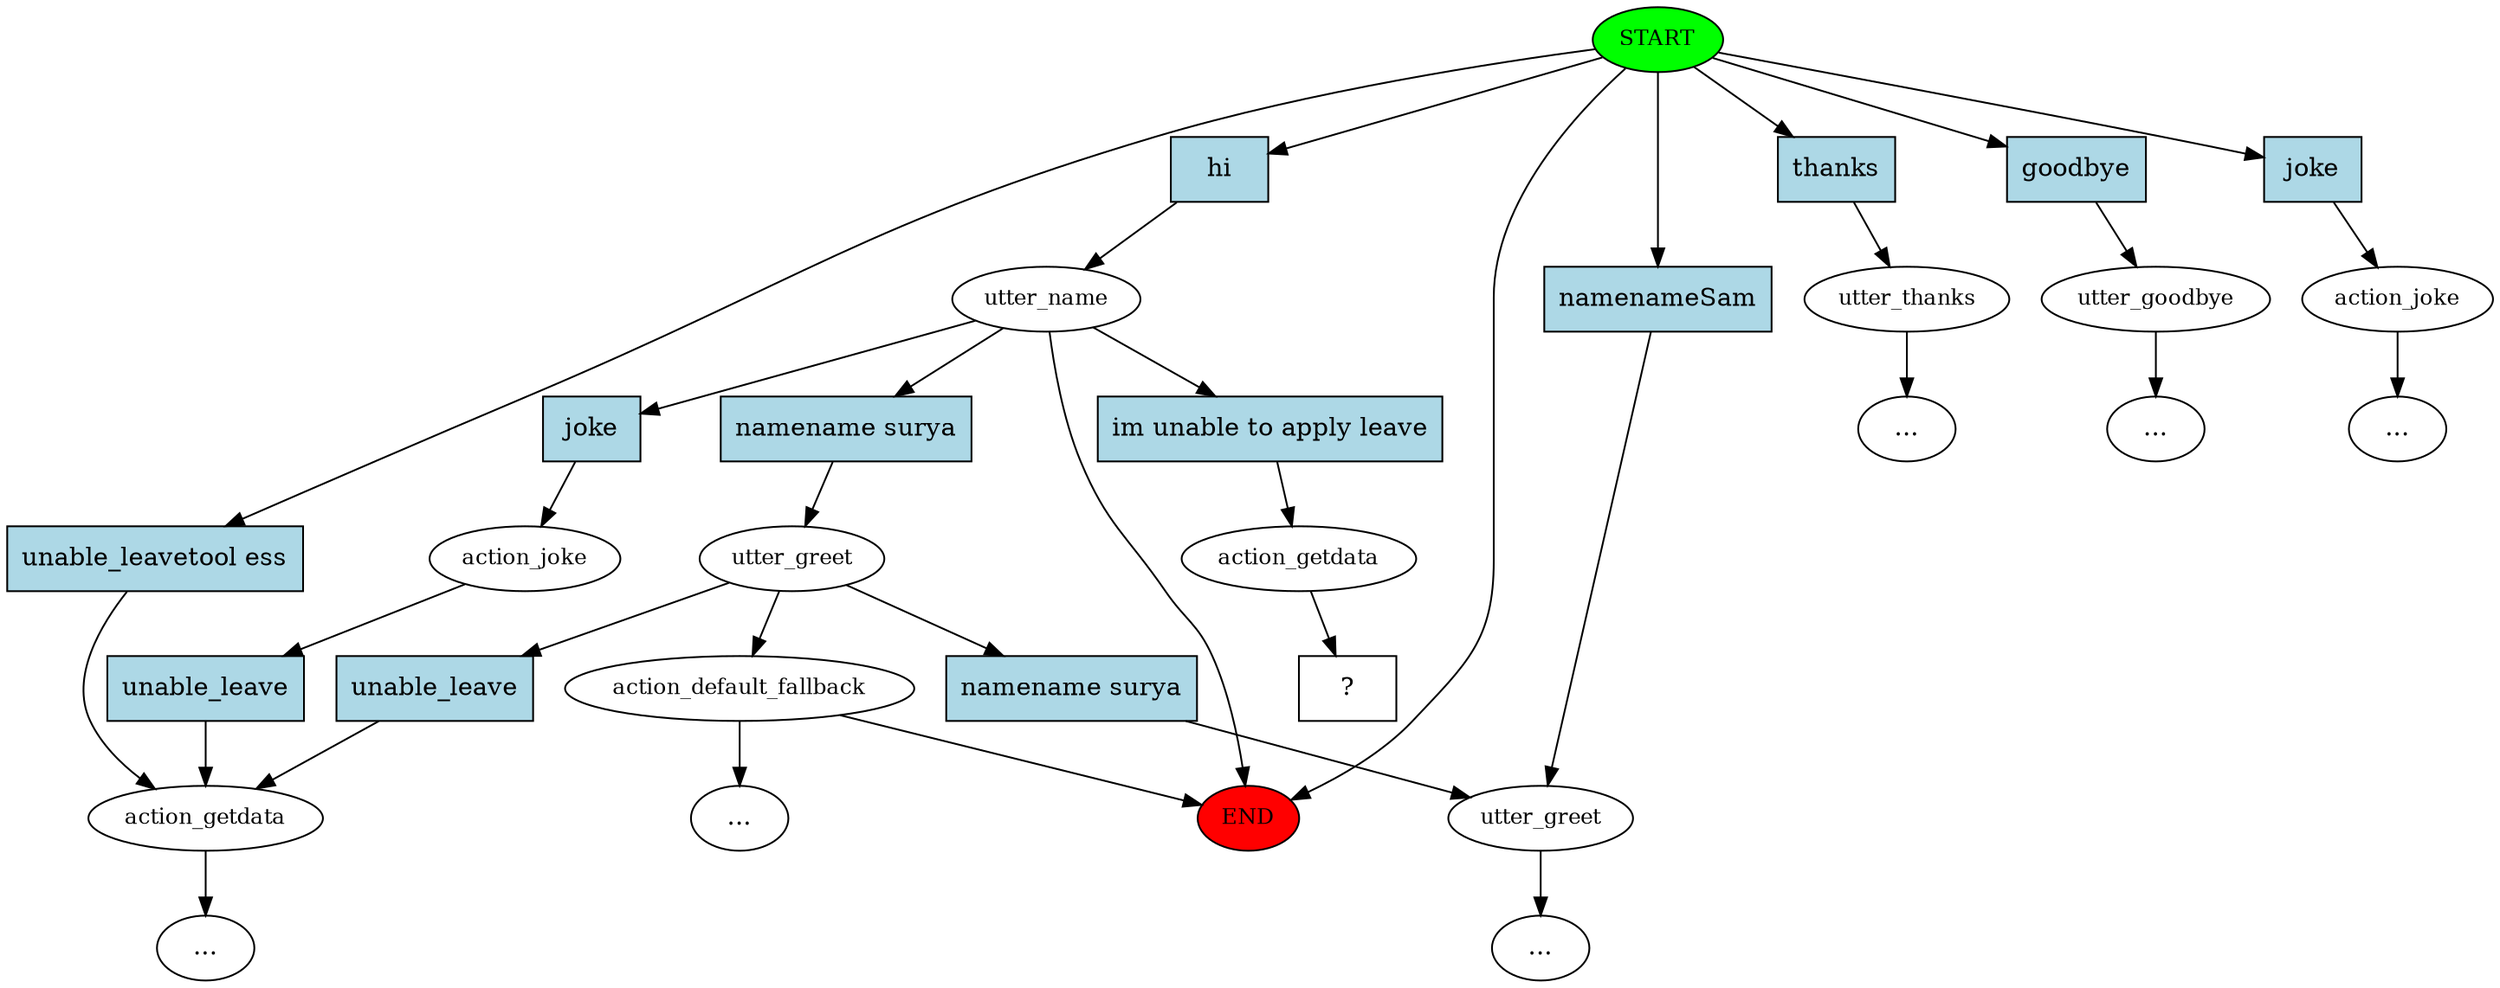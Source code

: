 digraph  {
0 [class="start active", fillcolor=green, fontsize=12, label=START, style=filled];
"-1" [class=end, fillcolor=red, fontsize=12, label=END, style=filled];
1 [class=active, fontsize=12, label=utter_name];
2 [class="", fontsize=12, label=utter_greet];
3 [class="", fontsize=12, label=action_default_fallback];
9 [class="", fontsize=12, label=action_getdata];
11 [class="", fontsize=12, label=utter_greet];
13 [class="", fontsize=12, label=action_joke];
18 [class="", fontsize=12, label=utter_thanks];
"-7" [class=ellipsis, label="..."];
19 [class="", fontsize=12, label=utter_goodbye];
"-8" [class=ellipsis, label="..."];
"-9" [class=ellipsis, label="..."];
"-10" [class=ellipsis, label="..."];
26 [class="", fontsize=12, label=action_joke];
"-11" [class=ellipsis, label="..."];
"-13" [class=ellipsis, label="..."];
32 [class=active, fontsize=12, label=action_getdata];
33 [class="intent dashed active", label="  ?  ", shape=rect];
34 [class="intent active", fillcolor=lightblue, label=hi, shape=rect, style=filled];
35 [class=intent, fillcolor=lightblue, label=namenameSam, shape=rect, style=filled];
36 [class=intent, fillcolor=lightblue, label=thanks, shape=rect, style=filled];
37 [class=intent, fillcolor=lightblue, label=goodbye, shape=rect, style=filled];
38 [class=intent, fillcolor=lightblue, label=joke, shape=rect, style=filled];
39 [class=intent, fillcolor=lightblue, label="unable_leavetool ess", shape=rect, style=filled];
40 [class=intent, fillcolor=lightblue, label="namename surya", shape=rect, style=filled];
41 [class=intent, fillcolor=lightblue, label=joke, shape=rect, style=filled];
42 [class="intent active", fillcolor=lightblue, label="im unable to apply leave", shape=rect, style=filled];
43 [class=intent, fillcolor=lightblue, label=unable_leave, shape=rect, style=filled];
44 [class=intent, fillcolor=lightblue, label="namename surya", shape=rect, style=filled];
45 [class=intent, fillcolor=lightblue, label=unable_leave, shape=rect, style=filled];
0 -> "-1"  [class="", key=NONE, label=""];
0 -> 34  [class=active, key=0];
0 -> 35  [class="", key=0];
0 -> 36  [class="", key=0];
0 -> 37  [class="", key=0];
0 -> 38  [class="", key=0];
0 -> 39  [class="", key=0];
1 -> "-1"  [class="", key=NONE, label=""];
1 -> 40  [class="", key=0];
1 -> 41  [class="", key=0];
1 -> 42  [class=active, key=0];
2 -> 3  [class="", key=NONE, label=""];
2 -> 43  [class="", key=0];
2 -> 44  [class="", key=0];
3 -> "-1"  [class="", key=NONE, label=""];
3 -> "-10"  [class="", key=NONE, label=""];
9 -> "-13"  [class="", key=NONE, label=""];
11 -> "-9"  [class="", key=NONE, label=""];
13 -> 45  [class="", key=0];
18 -> "-7"  [class="", key=NONE, label=""];
19 -> "-8"  [class="", key=NONE, label=""];
26 -> "-11"  [class="", key=NONE, label=""];
32 -> 33  [class=active, key=NONE, label=""];
34 -> 1  [class=active, key=0];
35 -> 11  [class="", key=0];
36 -> 18  [class="", key=0];
37 -> 19  [class="", key=0];
38 -> 26  [class="", key=0];
39 -> 9  [class="", key=0];
40 -> 2  [class="", key=0];
41 -> 13  [class="", key=0];
42 -> 32  [class=active, key=0];
43 -> 9  [class="", key=0];
44 -> 11  [class="", key=0];
45 -> 9  [class="", key=0];
}
